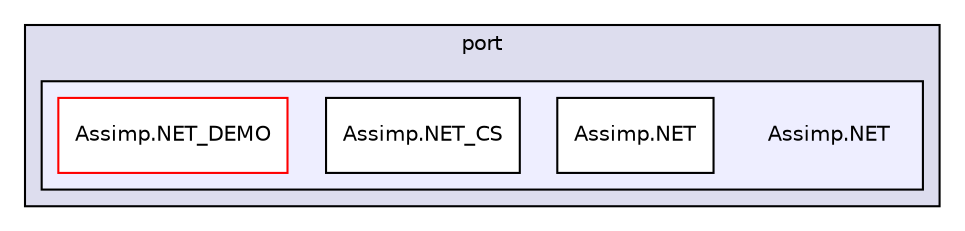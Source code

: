digraph "assimp/assimp-3.1.1/port/Assimp.NET" {
  compound=true
  node [ fontsize="10", fontname="Helvetica"];
  edge [ labelfontsize="10", labelfontname="Helvetica"];
  subgraph clusterdir_c07bb0cf62368f3b2e86e82e5d310848 {
    graph [ bgcolor="#ddddee", pencolor="black", label="port" fontname="Helvetica", fontsize="10", URL="dir_c07bb0cf62368f3b2e86e82e5d310848.html"]
  subgraph clusterdir_a7fc954bec2b5c34eccb48d9fb6af4a1 {
    graph [ bgcolor="#eeeeff", pencolor="black", label="" URL="dir_a7fc954bec2b5c34eccb48d9fb6af4a1.html"];
    dir_a7fc954bec2b5c34eccb48d9fb6af4a1 [shape=plaintext label="Assimp.NET"];
    dir_9d9e0a32d14fb6aa0a3756d8bc79c23e [shape=box label="Assimp.NET" color="black" fillcolor="white" style="filled" URL="dir_9d9e0a32d14fb6aa0a3756d8bc79c23e.html"];
    dir_842000e95ce60901242ad7a4528c580e [shape=box label="Assimp.NET_CS" color="black" fillcolor="white" style="filled" URL="dir_842000e95ce60901242ad7a4528c580e.html"];
    dir_989d0cfc68066bd1d34d896b79aae94a [shape=box label="Assimp.NET_DEMO" color="red" fillcolor="white" style="filled" URL="dir_989d0cfc68066bd1d34d896b79aae94a.html"];
  }
  }
}
